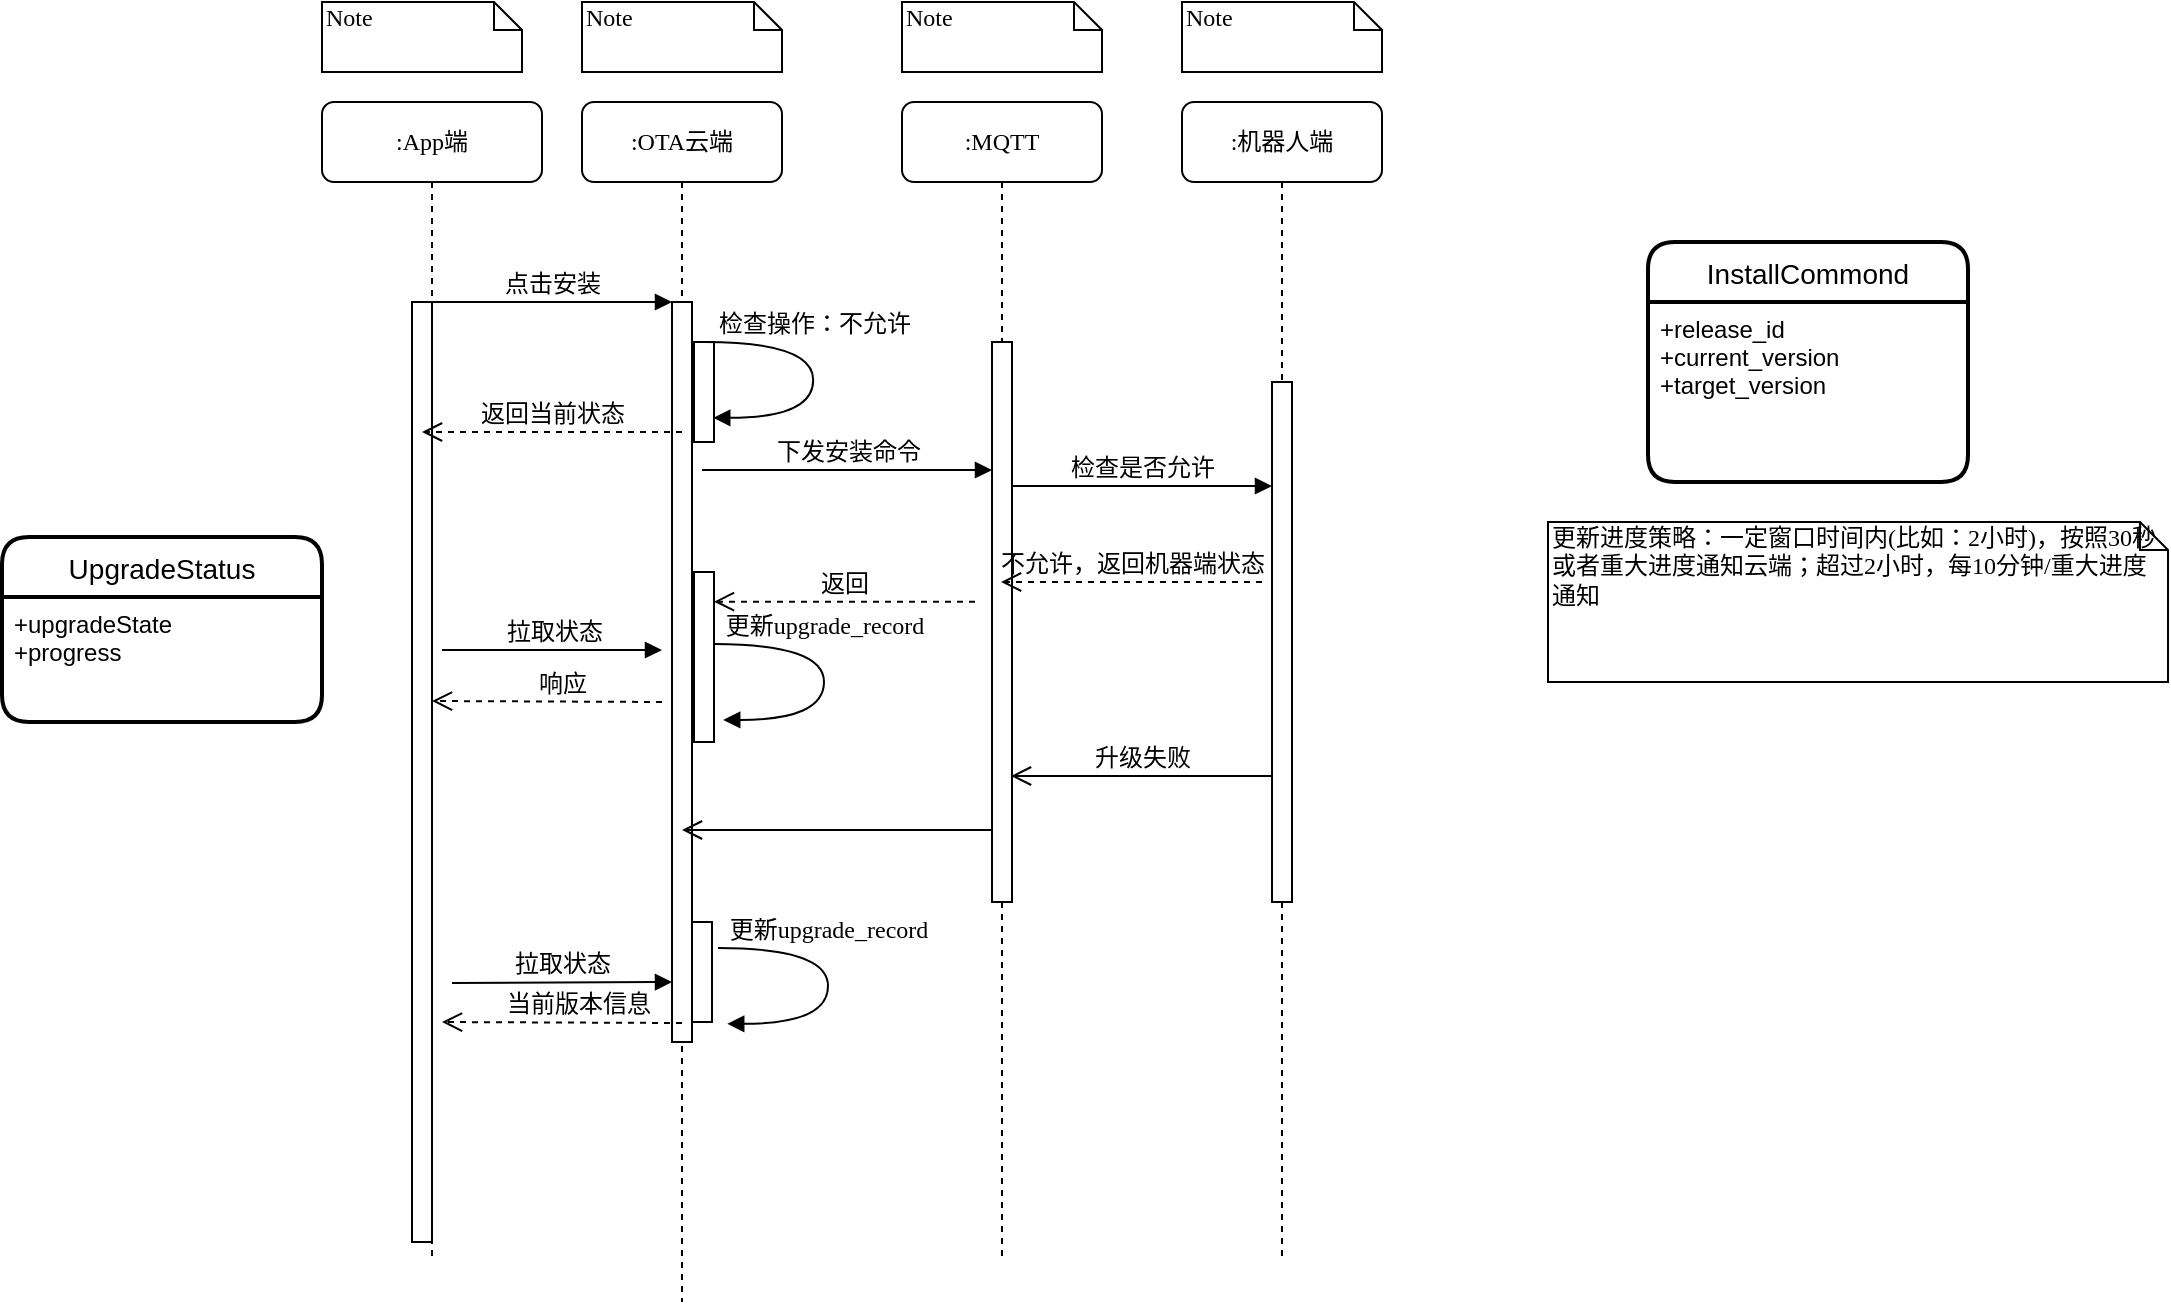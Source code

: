 <mxfile version="18.2.0" type="github"><diagram name="Page-1" id="13e1069c-82ec-6db2-03f1-153e76fe0fe0"><mxGraphModel dx="2336" dy="666" grid="1" gridSize="10" guides="1" tooltips="1" connect="1" arrows="1" fold="1" page="1" pageScale="1" pageWidth="1100" pageHeight="850" background="none" math="0" shadow="0"><root><mxCell id="0"/><mxCell id="1" parent="0"/><mxCell id="7baba1c4bc27f4b0-2" value=":OTA云端" style="shape=umlLifeline;perimeter=lifelinePerimeter;whiteSpace=wrap;html=1;container=1;collapsible=0;recursiveResize=0;outlineConnect=0;rounded=1;shadow=0;comic=0;labelBackgroundColor=none;strokeWidth=1;fontFamily=Verdana;fontSize=12;align=center;" parent="1" vertex="1"><mxGeometry x="240" y="80" width="100" height="600" as="geometry"/></mxCell><mxCell id="7baba1c4bc27f4b0-10" value="" style="html=1;points=[];perimeter=orthogonalPerimeter;rounded=0;shadow=0;comic=0;labelBackgroundColor=none;strokeWidth=1;fontFamily=Verdana;fontSize=12;align=center;" parent="7baba1c4bc27f4b0-2" vertex="1"><mxGeometry x="45" y="100" width="10" height="370" as="geometry"/></mxCell><mxCell id="sWhF9e7TTx62POClrcet-2" value="" style="html=1;points=[];perimeter=orthogonalPerimeter;rounded=0;shadow=0;comic=0;labelBackgroundColor=none;strokeWidth=1;fontFamily=Verdana;fontSize=12;align=center;" parent="7baba1c4bc27f4b0-2" vertex="1"><mxGeometry x="55" y="410" width="10" height="50" as="geometry"/></mxCell><mxCell id="sWhF9e7TTx62POClrcet-5" value="拉取状态" style="html=1;verticalAlign=bottom;endArrow=block;entryX=0;entryY=0;labelBackgroundColor=none;fontFamily=Verdana;fontSize=12;edgeStyle=elbowEdgeStyle;elbow=vertical;" parent="7baba1c4bc27f4b0-2" edge="1"><mxGeometry relative="1" as="geometry"><mxPoint x="-65" y="440.5" as="sourcePoint"/><mxPoint x="45" y="440" as="targetPoint"/><Array as="points"><mxPoint x="-80" y="440"/></Array></mxGeometry></mxCell><mxCell id="LUJKVg6w3DZAoAs-xCfy-1" value="" style="html=1;points=[];perimeter=orthogonalPerimeter;rounded=0;shadow=0;comic=0;labelBackgroundColor=none;strokeWidth=1;fontFamily=Verdana;fontSize=12;align=center;" parent="7baba1c4bc27f4b0-2" vertex="1"><mxGeometry x="56" y="120" width="10" height="50" as="geometry"/></mxCell><mxCell id="LUJKVg6w3DZAoAs-xCfy-2" value="" style="html=1;verticalAlign=bottom;endArrow=open;endSize=8;labelBackgroundColor=none;fontFamily=Verdana;fontSize=12;" parent="7baba1c4bc27f4b0-2" edge="1" target="7baba1c4bc27f4b0-2"><mxGeometry relative="1" as="geometry"><mxPoint x="75" y="364" as="targetPoint"/><mxPoint x="205.5" y="364" as="sourcePoint"/></mxGeometry></mxCell><mxCell id="7baba1c4bc27f4b0-3" value=":MQTT" style="shape=umlLifeline;perimeter=lifelinePerimeter;whiteSpace=wrap;html=1;container=1;collapsible=0;recursiveResize=0;outlineConnect=0;rounded=1;shadow=0;comic=0;labelBackgroundColor=none;strokeWidth=1;fontFamily=Verdana;fontSize=12;align=center;" parent="1" vertex="1"><mxGeometry x="400" y="80" width="100" height="580" as="geometry"/></mxCell><mxCell id="7baba1c4bc27f4b0-13" value="" style="html=1;points=[];perimeter=orthogonalPerimeter;rounded=0;shadow=0;comic=0;labelBackgroundColor=none;strokeWidth=1;fontFamily=Verdana;fontSize=12;align=center;" parent="7baba1c4bc27f4b0-3" vertex="1"><mxGeometry x="45" y="120" width="10" height="280" as="geometry"/></mxCell><mxCell id="7baba1c4bc27f4b0-4" value=":机器人端" style="shape=umlLifeline;perimeter=lifelinePerimeter;whiteSpace=wrap;html=1;container=1;collapsible=0;recursiveResize=0;outlineConnect=0;rounded=1;shadow=0;comic=0;labelBackgroundColor=none;strokeWidth=1;fontFamily=Verdana;fontSize=12;align=center;" parent="1" vertex="1"><mxGeometry x="540" y="80" width="100" height="580" as="geometry"/></mxCell><mxCell id="7baba1c4bc27f4b0-8" value=":App端" style="shape=umlLifeline;perimeter=lifelinePerimeter;whiteSpace=wrap;html=1;container=1;collapsible=0;recursiveResize=0;outlineConnect=0;rounded=1;shadow=0;comic=0;labelBackgroundColor=none;strokeWidth=1;fontFamily=Verdana;fontSize=12;align=center;" parent="1" vertex="1"><mxGeometry x="110" y="80" width="110" height="580" as="geometry"/></mxCell><mxCell id="7baba1c4bc27f4b0-9" value="" style="html=1;points=[];perimeter=orthogonalPerimeter;rounded=0;shadow=0;comic=0;labelBackgroundColor=none;strokeWidth=1;fontFamily=Verdana;fontSize=12;align=center;" parent="7baba1c4bc27f4b0-8" vertex="1"><mxGeometry x="45" y="100" width="10" height="470" as="geometry"/></mxCell><mxCell id="nKYfHs4xCDxU2rANH8Kp-18" value="响应" style="html=1;verticalAlign=bottom;endArrow=open;dashed=1;endSize=8;labelBackgroundColor=none;fontFamily=Verdana;fontSize=12;" parent="7baba1c4bc27f4b0-8" edge="1"><mxGeometry x="-0.131" relative="1" as="geometry"><mxPoint x="55" y="299.5" as="targetPoint"/><mxPoint x="170" y="300" as="sourcePoint"/><mxPoint as="offset"/></mxGeometry></mxCell><mxCell id="7baba1c4bc27f4b0-16" value="" style="html=1;points=[];perimeter=orthogonalPerimeter;rounded=0;shadow=0;comic=0;labelBackgroundColor=none;strokeWidth=1;fontFamily=Verdana;fontSize=12;align=center;" parent="1" vertex="1"><mxGeometry x="585" y="220" width="10" height="260" as="geometry"/></mxCell><mxCell id="7baba1c4bc27f4b0-17" value="检查是否允许" style="html=1;verticalAlign=bottom;endArrow=block;labelBackgroundColor=none;fontFamily=Verdana;fontSize=12;edgeStyle=elbowEdgeStyle;elbow=vertical;" parent="1" edge="1"><mxGeometry relative="1" as="geometry"><mxPoint x="455" y="272" as="sourcePoint"/><Array as="points"><mxPoint x="460" y="272"/></Array><mxPoint x="585" y="272" as="targetPoint"/></mxGeometry></mxCell><mxCell id="7baba1c4bc27f4b0-11" value="点击安装" style="html=1;verticalAlign=bottom;endArrow=block;entryX=0;entryY=0;labelBackgroundColor=none;fontFamily=Verdana;fontSize=12;edgeStyle=elbowEdgeStyle;elbow=vertical;" parent="1" source="7baba1c4bc27f4b0-9" target="7baba1c4bc27f4b0-10" edge="1"><mxGeometry relative="1" as="geometry"><mxPoint x="220" y="190" as="sourcePoint"/></mxGeometry></mxCell><mxCell id="7baba1c4bc27f4b0-14" value="下发安装命令" style="html=1;verticalAlign=bottom;endArrow=block;entryX=0;entryY=0;labelBackgroundColor=none;fontFamily=Verdana;fontSize=12;edgeStyle=elbowEdgeStyle;elbow=vertical;startArrow=none;" parent="1" edge="1"><mxGeometry relative="1" as="geometry"><mxPoint x="300" y="264" as="sourcePoint"/><mxPoint x="445" y="264.0" as="targetPoint"/></mxGeometry></mxCell><mxCell id="7baba1c4bc27f4b0-40" value="Note" style="shape=note;whiteSpace=wrap;html=1;size=14;verticalAlign=top;align=left;spacingTop=-6;rounded=0;shadow=0;comic=0;labelBackgroundColor=none;strokeWidth=1;fontFamily=Verdana;fontSize=12" parent="1" vertex="1"><mxGeometry x="110" y="30" width="100" height="35" as="geometry"/></mxCell><mxCell id="7baba1c4bc27f4b0-41" value="Note" style="shape=note;whiteSpace=wrap;html=1;size=14;verticalAlign=top;align=left;spacingTop=-6;rounded=0;shadow=0;comic=0;labelBackgroundColor=none;strokeWidth=1;fontFamily=Verdana;fontSize=12" parent="1" vertex="1"><mxGeometry x="240" y="30" width="100" height="35" as="geometry"/></mxCell><mxCell id="7baba1c4bc27f4b0-42" value="Note" style="shape=note;whiteSpace=wrap;html=1;size=14;verticalAlign=top;align=left;spacingTop=-6;rounded=0;shadow=0;comic=0;labelBackgroundColor=none;strokeWidth=1;fontFamily=Verdana;fontSize=12" parent="1" vertex="1"><mxGeometry x="400" y="30" width="100" height="35" as="geometry"/></mxCell><mxCell id="7baba1c4bc27f4b0-43" value="Note" style="shape=note;whiteSpace=wrap;html=1;size=14;verticalAlign=top;align=left;spacingTop=-6;rounded=0;shadow=0;comic=0;labelBackgroundColor=none;strokeWidth=1;fontFamily=Verdana;fontSize=12" parent="1" vertex="1"><mxGeometry x="540" y="30" width="100" height="35" as="geometry"/></mxCell><mxCell id="3o3wZ-A4HvLcNPkHUDMv-2" value="" style="html=1;verticalAlign=bottom;endArrow=none;entryX=0;entryY=0;labelBackgroundColor=none;fontFamily=Verdana;fontSize=12;edgeStyle=elbowEdgeStyle;elbow=vertical;" parent="1" source="7baba1c4bc27f4b0-10" edge="1"><mxGeometry relative="1" as="geometry"><mxPoint x="295" y="200" as="sourcePoint"/><mxPoint x="295" y="190" as="targetPoint"/></mxGeometry></mxCell><mxCell id="3o3wZ-A4HvLcNPkHUDMv-3" value="检查操作：不允许" style="html=1;verticalAlign=bottom;endArrow=block;labelBackgroundColor=none;fontFamily=Verdana;fontSize=12;elbow=vertical;edgeStyle=orthogonalEdgeStyle;curved=1;entryX=1;entryY=0.286;entryPerimeter=0;exitX=1.038;exitY=0.345;exitPerimeter=0;" parent="1" edge="1"><mxGeometry x="-0.234" relative="1" as="geometry"><mxPoint x="301.0" y="200.0" as="sourcePoint"/><mxPoint x="305.62" y="237.92" as="targetPoint"/><Array as="points"><mxPoint x="355.62" y="199.9"/><mxPoint x="355.62" y="237.9"/></Array><mxPoint as="offset"/></mxGeometry></mxCell><mxCell id="3o3wZ-A4HvLcNPkHUDMv-4" value="不允许，返回机器端状态" style="html=1;verticalAlign=bottom;endArrow=open;dashed=1;endSize=8;labelBackgroundColor=none;fontFamily=Verdana;fontSize=12;" parent="1" edge="1"><mxGeometry relative="1" as="geometry"><mxPoint x="449.5" y="320" as="targetPoint"/><mxPoint x="580" y="320" as="sourcePoint"/></mxGeometry></mxCell><mxCell id="3o3wZ-A4HvLcNPkHUDMv-9" value="更新进度策略：一定窗口时间内(比如：2小时)，按照30秒或者重大进度通知云端；超过2小时，每10分钟/重大进度通知" style="shape=note;whiteSpace=wrap;html=1;size=14;verticalAlign=top;align=left;spacingTop=-6;rounded=0;shadow=0;comic=0;labelBackgroundColor=none;strokeWidth=1;fontFamily=Verdana;fontSize=12" parent="1" vertex="1"><mxGeometry x="723" y="290" width="310" height="80" as="geometry"/></mxCell><mxCell id="3o3wZ-A4HvLcNPkHUDMv-12" value="返回当前状态" style="html=1;verticalAlign=bottom;endArrow=open;dashed=1;endSize=8;labelBackgroundColor=none;fontFamily=Verdana;fontSize=12;" parent="1" edge="1"><mxGeometry relative="1" as="geometry"><mxPoint x="160" y="245" as="targetPoint"/><mxPoint x="290" y="245" as="sourcePoint"/></mxGeometry></mxCell><mxCell id="nKYfHs4xCDxU2rANH8Kp-17" value="拉取状态" style="html=1;verticalAlign=bottom;endArrow=block;entryX=0;entryY=0;labelBackgroundColor=none;fontFamily=Verdana;fontSize=12;edgeStyle=elbowEdgeStyle;elbow=vertical;" parent="1" edge="1"><mxGeometry relative="1" as="geometry"><mxPoint x="170" y="354" as="sourcePoint"/><mxPoint x="280" y="353.5" as="targetPoint"/></mxGeometry></mxCell><mxCell id="sWhF9e7TTx62POClrcet-1" value="升级失败" style="html=1;verticalAlign=bottom;endArrow=open;endSize=8;labelBackgroundColor=none;fontFamily=Verdana;fontSize=12;" parent="1" edge="1"><mxGeometry relative="1" as="geometry"><mxPoint x="454.5" y="417" as="targetPoint"/><mxPoint x="585" y="417" as="sourcePoint"/></mxGeometry></mxCell><mxCell id="sWhF9e7TTx62POClrcet-6" value="当前版本信息" style="html=1;verticalAlign=bottom;endArrow=open;dashed=1;endSize=8;labelBackgroundColor=none;fontFamily=Verdana;fontSize=12;" parent="1" edge="1"><mxGeometry x="-0.131" relative="1" as="geometry"><mxPoint x="170" y="540" as="targetPoint"/><mxPoint x="290" y="540.5" as="sourcePoint"/><mxPoint as="offset"/></mxGeometry></mxCell><mxCell id="sWhF9e7TTx62POClrcet-11" value="更新upgrade_record" style="html=1;verticalAlign=bottom;endArrow=block;labelBackgroundColor=none;fontFamily=Verdana;fontSize=12;elbow=vertical;edgeStyle=orthogonalEdgeStyle;curved=1;entryX=1;entryY=0.286;entryPerimeter=0;exitX=1.038;exitY=0.345;exitPerimeter=0;" parent="1" edge="1"><mxGeometry x="-0.234" relative="1" as="geometry"><mxPoint x="308" y="503" as="sourcePoint"/><mxPoint x="312.62" y="540.92" as="targetPoint"/><Array as="points"><mxPoint x="363" y="503"/><mxPoint x="363" y="541"/></Array><mxPoint as="offset"/></mxGeometry></mxCell><mxCell id="sWhF9e7TTx62POClrcet-13" value="InstallCommond" style="swimlane;childLayout=stackLayout;horizontal=1;startSize=30;horizontalStack=0;rounded=1;fontSize=14;fontStyle=0;strokeWidth=2;resizeParent=0;resizeLast=1;shadow=0;dashed=0;align=center;" parent="1" vertex="1"><mxGeometry x="773" y="150" width="160" height="120" as="geometry"/></mxCell><mxCell id="sWhF9e7TTx62POClrcet-14" value="+release_id&#10;+current_version&#10;+target_version" style="align=left;strokeColor=none;fillColor=none;spacingLeft=4;fontSize=12;verticalAlign=top;resizable=0;rotatable=0;part=1;" parent="sWhF9e7TTx62POClrcet-13" vertex="1"><mxGeometry y="30" width="160" height="90" as="geometry"/></mxCell><mxCell id="VVGi2ne_kL_Bnbhiapt8-4" value="" style="html=1;points=[];perimeter=orthogonalPerimeter;rounded=0;shadow=0;comic=0;labelBackgroundColor=none;strokeWidth=1;fontFamily=Verdana;fontSize=12;align=center;" vertex="1" parent="1"><mxGeometry x="296" y="315" width="10" height="85" as="geometry"/></mxCell><mxCell id="VVGi2ne_kL_Bnbhiapt8-6" value="返回" style="html=1;verticalAlign=bottom;endArrow=open;dashed=1;endSize=8;labelBackgroundColor=none;fontFamily=Verdana;fontSize=12;" edge="1" parent="1"><mxGeometry relative="1" as="geometry"><mxPoint x="306" y="329.86" as="targetPoint"/><mxPoint x="436.5" y="329.86" as="sourcePoint"/></mxGeometry></mxCell><mxCell id="VVGi2ne_kL_Bnbhiapt8-7" value="更新upgrade_record" style="html=1;verticalAlign=bottom;endArrow=block;labelBackgroundColor=none;fontFamily=Verdana;fontSize=12;elbow=vertical;edgeStyle=orthogonalEdgeStyle;curved=1;entryX=1;entryY=0.286;entryPerimeter=0;exitX=1.038;exitY=0.345;exitPerimeter=0;" edge="1" parent="1"><mxGeometry x="-0.234" relative="1" as="geometry"><mxPoint x="306" y="351.04" as="sourcePoint"/><mxPoint x="310.62" y="388.96" as="targetPoint"/><Array as="points"><mxPoint x="361" y="351.04"/><mxPoint x="361" y="389.04"/></Array><mxPoint as="offset"/></mxGeometry></mxCell><mxCell id="VVGi2ne_kL_Bnbhiapt8-8" value="UpgradeStatus" style="swimlane;childLayout=stackLayout;horizontal=1;startSize=30;horizontalStack=0;rounded=1;fontSize=14;fontStyle=0;strokeWidth=2;resizeParent=0;resizeLast=1;shadow=0;dashed=0;align=center;" vertex="1" parent="1"><mxGeometry x="-50" y="297.5" width="160" height="92.5" as="geometry"/></mxCell><mxCell id="VVGi2ne_kL_Bnbhiapt8-9" value="+upgradeState&#10;+progress" style="align=left;strokeColor=none;fillColor=none;spacingLeft=4;fontSize=12;verticalAlign=top;resizable=0;rotatable=0;part=1;" vertex="1" parent="VVGi2ne_kL_Bnbhiapt8-8"><mxGeometry y="30" width="160" height="62.5" as="geometry"/></mxCell></root></mxGraphModel></diagram></mxfile>